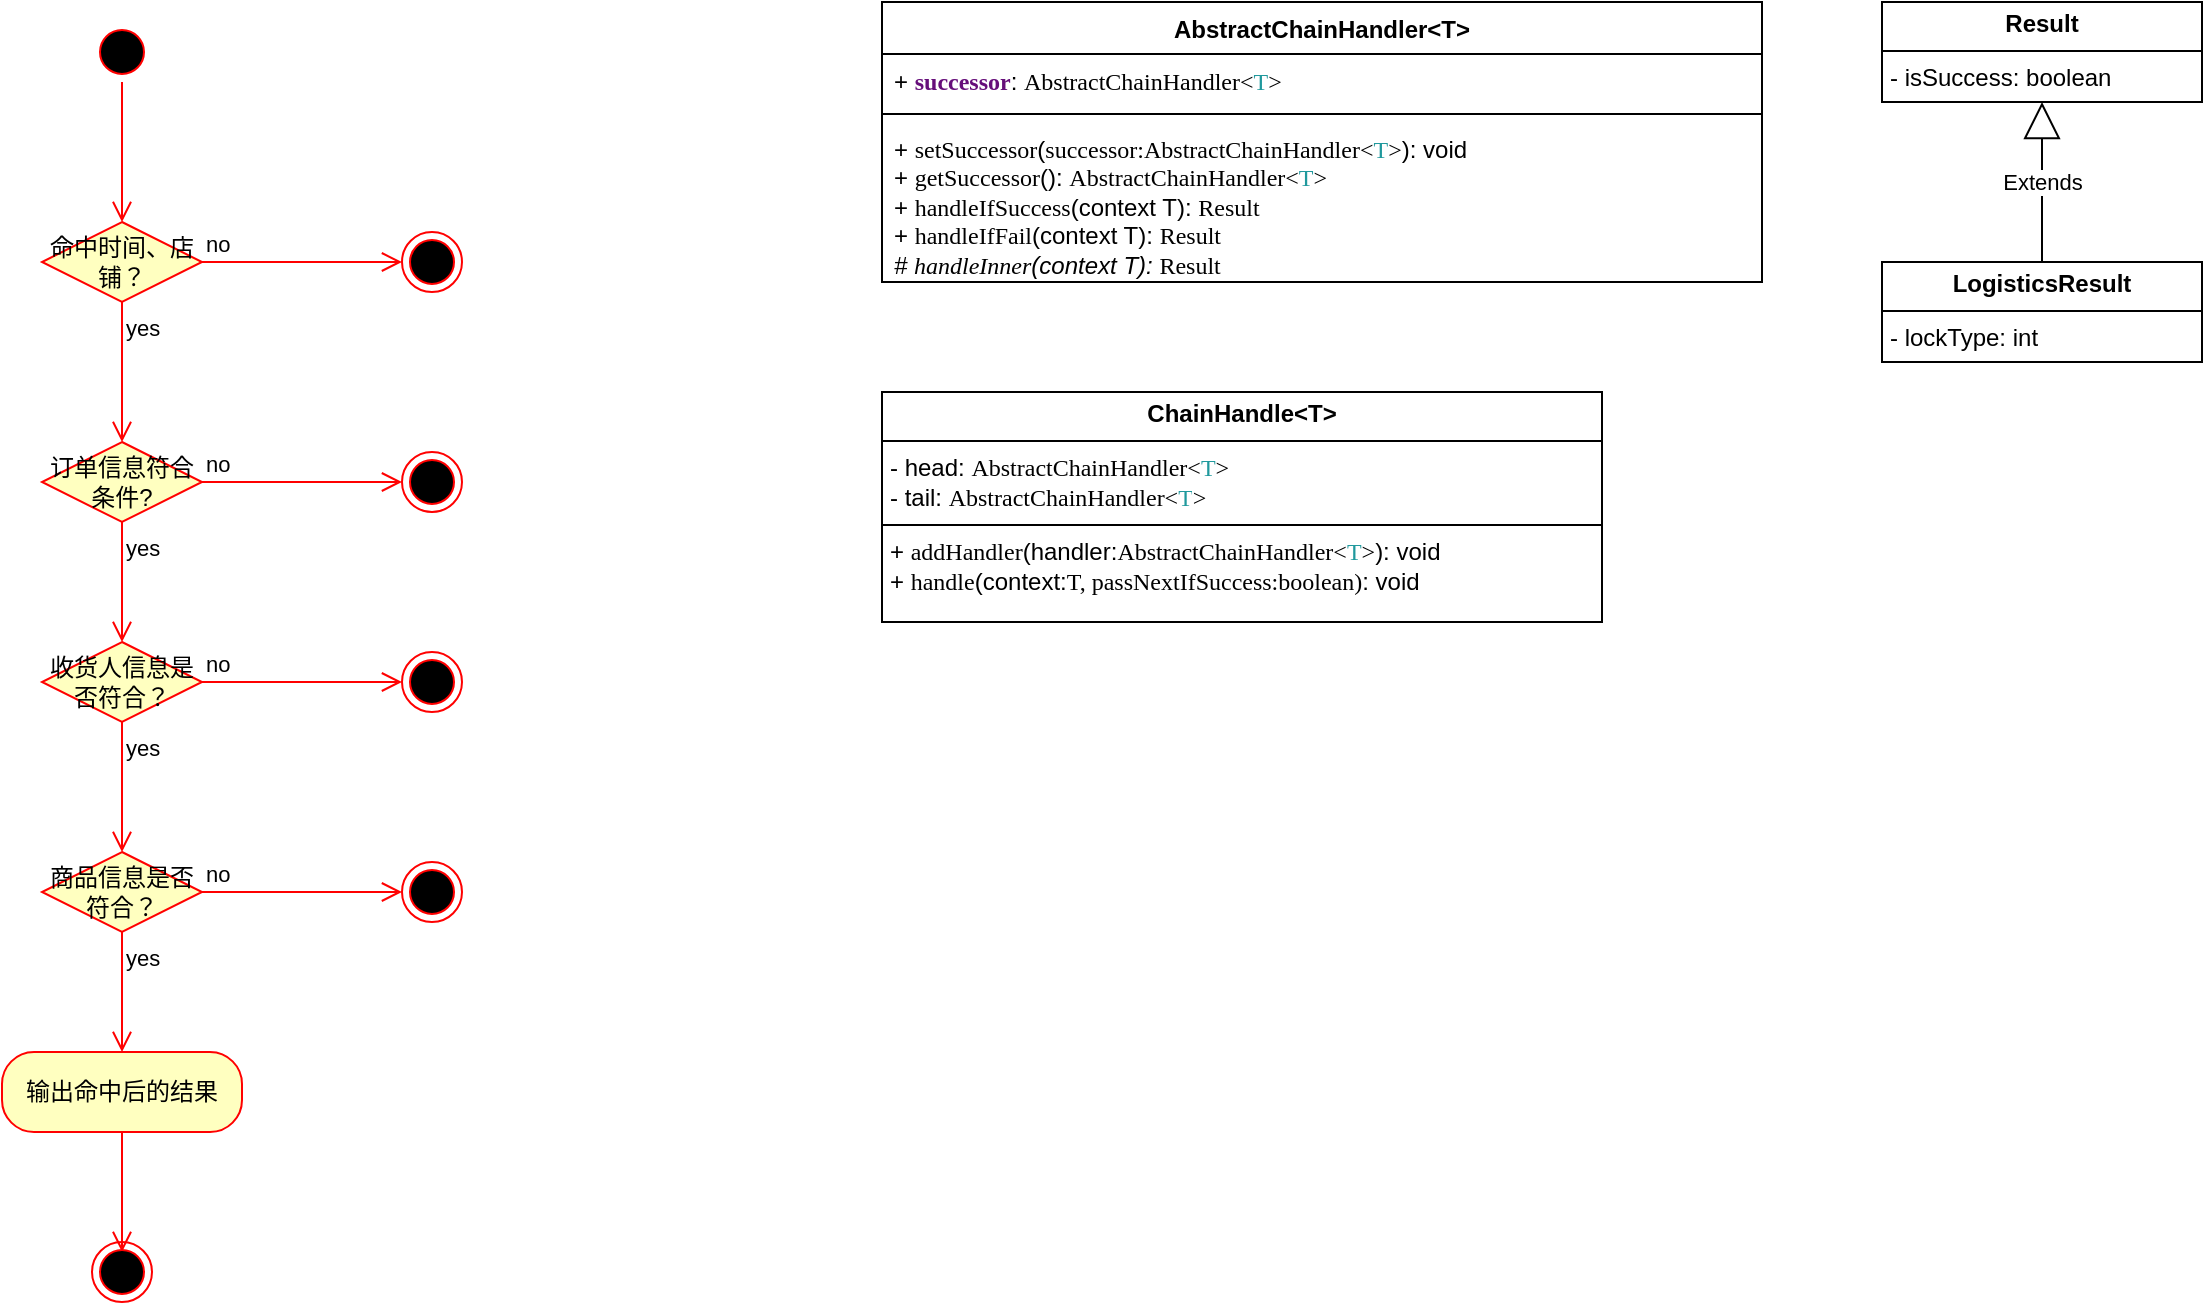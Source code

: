<mxfile version="24.4.13" type="github">
  <diagram name="第 1 页" id="Sc-aIbsoR985SgzVdLsM">
    <mxGraphModel dx="954" dy="579" grid="1" gridSize="10" guides="1" tooltips="1" connect="1" arrows="1" fold="1" page="1" pageScale="1" pageWidth="827" pageHeight="1169" math="0" shadow="0">
      <root>
        <mxCell id="0" />
        <mxCell id="1" parent="0" />
        <mxCell id="xKwDkKaY8YSx_MqXHMU7-4" value="" style="ellipse;html=1;shape=startState;fillColor=#000000;strokeColor=#ff0000;" vertex="1" parent="1">
          <mxGeometry x="105" y="70" width="30" height="30" as="geometry" />
        </mxCell>
        <mxCell id="xKwDkKaY8YSx_MqXHMU7-5" value="" style="edgeStyle=orthogonalEdgeStyle;html=1;verticalAlign=bottom;endArrow=open;endSize=8;strokeColor=#ff0000;rounded=0;entryX=0.5;entryY=0;entryDx=0;entryDy=0;" edge="1" source="xKwDkKaY8YSx_MqXHMU7-4" parent="1" target="xKwDkKaY8YSx_MqXHMU7-8">
          <mxGeometry relative="1" as="geometry">
            <mxPoint x="125" y="160" as="targetPoint" />
          </mxGeometry>
        </mxCell>
        <mxCell id="xKwDkKaY8YSx_MqXHMU7-8" value="命中时间、店铺？" style="rhombus;whiteSpace=wrap;html=1;fontColor=#000000;fillColor=#ffffc0;strokeColor=#ff0000;" vertex="1" parent="1">
          <mxGeometry x="80" y="170" width="80" height="40" as="geometry" />
        </mxCell>
        <mxCell id="xKwDkKaY8YSx_MqXHMU7-9" value="no" style="edgeStyle=orthogonalEdgeStyle;html=1;align=left;verticalAlign=bottom;endArrow=open;endSize=8;strokeColor=#ff0000;rounded=0;entryX=0;entryY=0.5;entryDx=0;entryDy=0;" edge="1" source="xKwDkKaY8YSx_MqXHMU7-8" parent="1" target="xKwDkKaY8YSx_MqXHMU7-25">
          <mxGeometry x="-1" relative="1" as="geometry">
            <mxPoint x="260" y="190" as="targetPoint" />
          </mxGeometry>
        </mxCell>
        <mxCell id="xKwDkKaY8YSx_MqXHMU7-10" value="yes" style="edgeStyle=orthogonalEdgeStyle;html=1;align=left;verticalAlign=top;endArrow=open;endSize=8;strokeColor=#ff0000;rounded=0;entryX=0.5;entryY=0;entryDx=0;entryDy=0;" edge="1" source="xKwDkKaY8YSx_MqXHMU7-8" parent="1" target="xKwDkKaY8YSx_MqXHMU7-11">
          <mxGeometry x="-1" relative="1" as="geometry">
            <mxPoint x="120" y="270" as="targetPoint" />
          </mxGeometry>
        </mxCell>
        <mxCell id="xKwDkKaY8YSx_MqXHMU7-11" value="订单信息符合条件?" style="rhombus;whiteSpace=wrap;html=1;fontColor=#000000;fillColor=#ffffc0;strokeColor=#ff0000;" vertex="1" parent="1">
          <mxGeometry x="80" y="280" width="80" height="40" as="geometry" />
        </mxCell>
        <mxCell id="xKwDkKaY8YSx_MqXHMU7-12" value="no" style="edgeStyle=orthogonalEdgeStyle;html=1;align=left;verticalAlign=bottom;endArrow=open;endSize=8;strokeColor=#ff0000;rounded=0;" edge="1" source="xKwDkKaY8YSx_MqXHMU7-11" parent="1">
          <mxGeometry x="-1" relative="1" as="geometry">
            <mxPoint x="260" y="300" as="targetPoint" />
          </mxGeometry>
        </mxCell>
        <mxCell id="xKwDkKaY8YSx_MqXHMU7-13" value="yes" style="edgeStyle=orthogonalEdgeStyle;html=1;align=left;verticalAlign=top;endArrow=open;endSize=8;strokeColor=#ff0000;rounded=0;" edge="1" source="xKwDkKaY8YSx_MqXHMU7-11" parent="1">
          <mxGeometry x="-1" relative="1" as="geometry">
            <mxPoint x="120" y="380" as="targetPoint" />
          </mxGeometry>
        </mxCell>
        <mxCell id="xKwDkKaY8YSx_MqXHMU7-16" value="收货人信息是否符合？" style="rhombus;whiteSpace=wrap;html=1;fontColor=#000000;fillColor=#ffffc0;strokeColor=#ff0000;" vertex="1" parent="1">
          <mxGeometry x="80" y="380" width="80" height="40" as="geometry" />
        </mxCell>
        <mxCell id="xKwDkKaY8YSx_MqXHMU7-17" value="no" style="edgeStyle=orthogonalEdgeStyle;html=1;align=left;verticalAlign=bottom;endArrow=open;endSize=8;strokeColor=#ff0000;rounded=0;" edge="1" source="xKwDkKaY8YSx_MqXHMU7-16" parent="1">
          <mxGeometry x="-1" relative="1" as="geometry">
            <mxPoint x="260" y="400" as="targetPoint" />
          </mxGeometry>
        </mxCell>
        <mxCell id="xKwDkKaY8YSx_MqXHMU7-18" value="yes" style="edgeStyle=orthogonalEdgeStyle;html=1;align=left;verticalAlign=top;endArrow=open;endSize=8;strokeColor=#ff0000;rounded=0;entryX=0.5;entryY=0;entryDx=0;entryDy=0;" edge="1" source="xKwDkKaY8YSx_MqXHMU7-16" parent="1" target="xKwDkKaY8YSx_MqXHMU7-19">
          <mxGeometry x="-1" relative="1" as="geometry">
            <mxPoint x="120" y="480" as="targetPoint" />
          </mxGeometry>
        </mxCell>
        <mxCell id="xKwDkKaY8YSx_MqXHMU7-19" value="商品信息是否符合？" style="rhombus;whiteSpace=wrap;html=1;fontColor=#000000;fillColor=#ffffc0;strokeColor=#ff0000;" vertex="1" parent="1">
          <mxGeometry x="80" y="485" width="80" height="40" as="geometry" />
        </mxCell>
        <mxCell id="xKwDkKaY8YSx_MqXHMU7-20" value="no" style="edgeStyle=orthogonalEdgeStyle;html=1;align=left;verticalAlign=bottom;endArrow=open;endSize=8;strokeColor=#ff0000;rounded=0;" edge="1" source="xKwDkKaY8YSx_MqXHMU7-19" parent="1">
          <mxGeometry x="-1" relative="1" as="geometry">
            <mxPoint x="260" y="505" as="targetPoint" />
          </mxGeometry>
        </mxCell>
        <mxCell id="xKwDkKaY8YSx_MqXHMU7-21" value="yes" style="edgeStyle=orthogonalEdgeStyle;html=1;align=left;verticalAlign=top;endArrow=open;endSize=8;strokeColor=#ff0000;rounded=0;" edge="1" source="xKwDkKaY8YSx_MqXHMU7-19" parent="1">
          <mxGeometry x="-1" relative="1" as="geometry">
            <mxPoint x="120" y="585" as="targetPoint" />
          </mxGeometry>
        </mxCell>
        <mxCell id="xKwDkKaY8YSx_MqXHMU7-22" value="输出命中后的结果" style="rounded=1;whiteSpace=wrap;html=1;arcSize=40;fontColor=#000000;fillColor=#ffffc0;strokeColor=#ff0000;" vertex="1" parent="1">
          <mxGeometry x="60" y="585" width="120" height="40" as="geometry" />
        </mxCell>
        <mxCell id="xKwDkKaY8YSx_MqXHMU7-23" value="" style="edgeStyle=orthogonalEdgeStyle;html=1;verticalAlign=bottom;endArrow=open;endSize=8;strokeColor=#ff0000;rounded=0;" edge="1" source="xKwDkKaY8YSx_MqXHMU7-22" parent="1">
          <mxGeometry relative="1" as="geometry">
            <mxPoint x="120" y="685" as="targetPoint" />
          </mxGeometry>
        </mxCell>
        <mxCell id="xKwDkKaY8YSx_MqXHMU7-24" value="" style="ellipse;html=1;shape=endState;fillColor=#000000;strokeColor=#ff0000;" vertex="1" parent="1">
          <mxGeometry x="105" y="680" width="30" height="30" as="geometry" />
        </mxCell>
        <mxCell id="xKwDkKaY8YSx_MqXHMU7-25" value="" style="ellipse;html=1;shape=endState;fillColor=#000000;strokeColor=#ff0000;" vertex="1" parent="1">
          <mxGeometry x="260" y="175" width="30" height="30" as="geometry" />
        </mxCell>
        <mxCell id="xKwDkKaY8YSx_MqXHMU7-26" value="" style="ellipse;html=1;shape=endState;fillColor=#000000;strokeColor=#ff0000;" vertex="1" parent="1">
          <mxGeometry x="260" y="285" width="30" height="30" as="geometry" />
        </mxCell>
        <mxCell id="xKwDkKaY8YSx_MqXHMU7-27" value="" style="ellipse;html=1;shape=endState;fillColor=#000000;strokeColor=#ff0000;" vertex="1" parent="1">
          <mxGeometry x="260" y="385" width="30" height="30" as="geometry" />
        </mxCell>
        <mxCell id="xKwDkKaY8YSx_MqXHMU7-28" value="" style="ellipse;html=1;shape=endState;fillColor=#000000;strokeColor=#ff0000;" vertex="1" parent="1">
          <mxGeometry x="260" y="490" width="30" height="30" as="geometry" />
        </mxCell>
        <mxCell id="xKwDkKaY8YSx_MqXHMU7-29" value="AbstractChainHandler&amp;lt;T&amp;gt;" style="swimlane;fontStyle=1;align=center;verticalAlign=top;childLayout=stackLayout;horizontal=1;startSize=26;horizontalStack=0;resizeParent=1;resizeParentMax=0;resizeLast=0;collapsible=1;marginBottom=0;whiteSpace=wrap;html=1;" vertex="1" parent="1">
          <mxGeometry x="500" y="60" width="440" height="140" as="geometry" />
        </mxCell>
        <mxCell id="xKwDkKaY8YSx_MqXHMU7-30" value="+&amp;nbsp;&lt;span style=&quot;color: rgb(102, 14, 122); font-weight: bold; background-color: rgb(255, 255, 255); font-family: Menlo; font-size: 9pt;&quot;&gt;successor&lt;/span&gt;&lt;span style=&quot;background-color: initial;&quot;&gt;:&amp;nbsp;&lt;/span&gt;&lt;span style=&quot;background-color: rgb(255, 255, 255); font-family: Menlo; font-size: 9pt;&quot;&gt;AbstractChainHandler&amp;lt;&lt;/span&gt;&lt;span style=&quot;font-family: Menlo; font-size: 9pt; color: rgb(32, 153, 157);&quot;&gt;T&lt;/span&gt;&lt;span style=&quot;background-color: rgb(255, 255, 255); font-family: Menlo; font-size: 9pt;&quot;&gt;&amp;gt;&lt;/span&gt;" style="text;strokeColor=none;fillColor=none;align=left;verticalAlign=top;spacingLeft=4;spacingRight=4;overflow=hidden;rotatable=0;points=[[0,0.5],[1,0.5]];portConstraint=eastwest;whiteSpace=wrap;html=1;" vertex="1" parent="xKwDkKaY8YSx_MqXHMU7-29">
          <mxGeometry y="26" width="440" height="26" as="geometry" />
        </mxCell>
        <mxCell id="xKwDkKaY8YSx_MqXHMU7-31" value="" style="line;strokeWidth=1;fillColor=none;align=left;verticalAlign=middle;spacingTop=-1;spacingLeft=3;spacingRight=3;rotatable=0;labelPosition=right;points=[];portConstraint=eastwest;strokeColor=inherit;" vertex="1" parent="xKwDkKaY8YSx_MqXHMU7-29">
          <mxGeometry y="52" width="440" height="8" as="geometry" />
        </mxCell>
        <mxCell id="xKwDkKaY8YSx_MqXHMU7-32" value="+&amp;nbsp;&lt;span style=&quot;background-color: rgb(255, 255, 255); font-family: Menlo; font-size: 9pt;&quot;&gt;setSuccessor&lt;/span&gt;&lt;span style=&quot;background-color: initial;&quot;&gt;(&lt;/span&gt;&lt;span style=&quot;background-color: rgb(255, 255, 255); font-family: Menlo; font-size: 9pt;&quot;&gt;successor:&lt;/span&gt;&lt;span style=&quot;font-size: 9pt; background-color: rgb(255, 255, 255); font-family: Menlo;&quot;&gt;AbstractChainHandler&amp;lt;&lt;/span&gt;&lt;span style=&quot;background-color: initial; font-size: 9pt; font-family: Menlo; color: rgb(32, 153, 157);&quot;&gt;T&lt;/span&gt;&lt;span style=&quot;font-size: 9pt; background-color: rgb(255, 255, 255); font-family: Menlo;&quot;&gt;&amp;gt;&lt;/span&gt;&lt;span style=&quot;background-color: initial;&quot;&gt;): void&lt;/span&gt;&lt;div&gt;+&amp;nbsp;&lt;span style=&quot;background-color: rgb(255, 255, 255); font-family: Menlo; font-size: 9pt;&quot;&gt;getSuccessor&lt;/span&gt;&lt;span style=&quot;background-color: initial;&quot;&gt;(&lt;/span&gt;&lt;span style=&quot;background-color: initial;&quot;&gt;):&amp;nbsp;&lt;/span&gt;&lt;span style=&quot;background-color: rgb(255, 255, 255); font-family: Menlo; font-size: 9pt;&quot;&gt;AbstractChainHandler&amp;lt;&lt;/span&gt;&lt;span style=&quot;font-family: Menlo; font-size: 9pt; color: rgb(32, 153, 157);&quot;&gt;T&lt;/span&gt;&lt;span style=&quot;background-color: rgb(255, 255, 255); font-family: Menlo; font-size: 9pt;&quot;&gt;&amp;gt;&lt;/span&gt;&lt;br&gt;&lt;/div&gt;&lt;div&gt;+&amp;nbsp;&lt;span style=&quot;background-color: rgb(255, 255, 255); font-family: Menlo; font-size: 9pt;&quot;&gt;handleIfSuccess&lt;/span&gt;&lt;span style=&quot;background-color: initial;&quot;&gt;(context T&lt;/span&gt;&lt;span style=&quot;background-color: initial;&quot;&gt;): &lt;/span&gt;&lt;font face=&quot;Menlo&quot;&gt;&lt;span style=&quot;background-color: rgb(255, 255, 255);&quot;&gt;Result&lt;/span&gt;&lt;/font&gt;&lt;br&gt;&lt;/div&gt;&lt;div&gt;+&amp;nbsp;&lt;span style=&quot;font-size: 9pt; background-color: rgb(255, 255, 255); font-family: Menlo;&quot;&gt;handleIfFail&lt;/span&gt;&lt;span style=&quot;background-color: initial;&quot;&gt;(context T&lt;/span&gt;&lt;span style=&quot;background-color: initial;&quot;&gt;):&amp;nbsp;&lt;/span&gt;&lt;font face=&quot;Menlo&quot;&gt;&lt;span style=&quot;background-color: rgb(255, 255, 255);&quot;&gt;Result&lt;/span&gt;&lt;/font&gt;&lt;font face=&quot;Menlo&quot;&gt;&lt;span style=&quot;background-color: rgb(255, 255, 255);&quot;&gt;&lt;br&gt;&lt;/span&gt;&lt;/font&gt;&lt;/div&gt;&lt;div&gt;&lt;i&gt;#&amp;nbsp;&lt;span style=&quot;background-color: rgb(255, 255, 255); font-family: Menlo; font-size: 9pt;&quot;&gt;handleInner&lt;/span&gt;&lt;span style=&quot;background-color: initial;&quot;&gt;&lt;span style=&quot;background-color: initial;&quot;&gt;(context T&lt;/span&gt;&lt;span style=&quot;background-color: initial;&quot;&gt;):&amp;nbsp;&lt;/span&gt;&lt;/span&gt;&lt;/i&gt;&lt;span style=&quot;background-color: rgb(255, 255, 255); font-family: Menlo;&quot;&gt;Result&lt;/span&gt;&lt;br&gt;&lt;/div&gt;" style="text;strokeColor=none;fillColor=none;align=left;verticalAlign=top;spacingLeft=4;spacingRight=4;overflow=hidden;rotatable=0;points=[[0,0.5],[1,0.5]];portConstraint=eastwest;whiteSpace=wrap;html=1;" vertex="1" parent="xKwDkKaY8YSx_MqXHMU7-29">
          <mxGeometry y="60" width="440" height="80" as="geometry" />
        </mxCell>
        <mxCell id="xKwDkKaY8YSx_MqXHMU7-37" value="&lt;p style=&quot;margin:0px;margin-top:4px;text-align:center;&quot;&gt;&lt;b&gt;Result&lt;/b&gt;&lt;/p&gt;&lt;hr size=&quot;1&quot; style=&quot;border-style:solid;&quot;&gt;&lt;p style=&quot;margin:0px;margin-left:4px;&quot;&gt;- isSuccess: boolean&lt;/p&gt;" style="verticalAlign=top;align=left;overflow=fill;html=1;whiteSpace=wrap;" vertex="1" parent="1">
          <mxGeometry x="1000" y="60" width="160" height="50" as="geometry" />
        </mxCell>
        <mxCell id="xKwDkKaY8YSx_MqXHMU7-38" value="&lt;p style=&quot;margin:0px;margin-top:4px;text-align:center;&quot;&gt;&lt;b&gt;LogisticsResult&lt;/b&gt;&lt;/p&gt;&lt;hr size=&quot;1&quot; style=&quot;border-style:solid;&quot;&gt;&lt;p style=&quot;margin:0px;margin-left:4px;&quot;&gt;- lockType: int&lt;/p&gt;" style="verticalAlign=top;align=left;overflow=fill;html=1;whiteSpace=wrap;" vertex="1" parent="1">
          <mxGeometry x="1000" y="190" width="160" height="50" as="geometry" />
        </mxCell>
        <mxCell id="xKwDkKaY8YSx_MqXHMU7-39" value="Extends" style="endArrow=block;endSize=16;endFill=0;html=1;rounded=0;" edge="1" parent="1" source="xKwDkKaY8YSx_MqXHMU7-38" target="xKwDkKaY8YSx_MqXHMU7-37">
          <mxGeometry width="160" relative="1" as="geometry">
            <mxPoint x="810" y="320" as="sourcePoint" />
            <mxPoint x="970" y="320" as="targetPoint" />
          </mxGeometry>
        </mxCell>
        <mxCell id="xKwDkKaY8YSx_MqXHMU7-41" value="&lt;p style=&quot;margin:0px;margin-top:4px;text-align:center;&quot;&gt;&lt;b&gt;ChainHandle&amp;lt;T&amp;gt;&lt;/b&gt;&lt;br&gt;&lt;/p&gt;&lt;hr size=&quot;1&quot; style=&quot;border-style:solid;&quot;&gt;&lt;p style=&quot;margin:0px;margin-left:4px;&quot;&gt;- head:&amp;nbsp;&lt;span style=&quot;background-color: rgb(255, 255, 255); font-family: Menlo; font-size: 9pt;&quot;&gt;AbstractChainHandler&amp;lt;&lt;/span&gt;&lt;span style=&quot;font-family: Menlo; font-size: 9pt; color: rgb(32, 153, 157);&quot;&gt;T&lt;/span&gt;&lt;span style=&quot;background-color: rgb(255, 255, 255); font-family: Menlo; font-size: 9pt;&quot;&gt;&amp;gt;&lt;/span&gt;&lt;/p&gt;&lt;p style=&quot;margin:0px;margin-left:4px;&quot;&gt;- tail:&amp;nbsp;&lt;span style=&quot;font-size: 9pt; background-color: rgb(255, 255, 255); font-family: Menlo;&quot;&gt;AbstractChainHandler&amp;lt;&lt;/span&gt;&lt;span style=&quot;font-size: 9pt; font-family: Menlo; color: rgb(32, 153, 157);&quot;&gt;T&lt;/span&gt;&lt;span style=&quot;font-size: 9pt; background-color: rgb(255, 255, 255); font-family: Menlo;&quot;&gt;&amp;gt;&lt;/span&gt;&lt;span style=&quot;background-color: rgb(255, 255, 255); font-family: Menlo; font-size: 9pt;&quot;&gt;&lt;br&gt;&lt;/span&gt;&lt;/p&gt;&lt;hr size=&quot;1&quot; style=&quot;border-style:solid;&quot;&gt;&lt;p style=&quot;margin:0px;margin-left:4px;&quot;&gt;+&amp;nbsp;&lt;span style=&quot;background-color: rgb(255, 255, 255); font-family: Menlo; font-size: 9pt;&quot;&gt;addHandler&lt;/span&gt;&lt;span style=&quot;background-color: initial;&quot;&gt;(handler:&lt;/span&gt;&lt;span style=&quot;background-color: rgb(255, 255, 255); font-family: Menlo; font-size: 9pt;&quot;&gt;AbstractChainHandler&amp;lt;&lt;/span&gt;&lt;span style=&quot;font-family: Menlo; font-size: 9pt; color: rgb(32, 153, 157);&quot;&gt;T&lt;/span&gt;&lt;span style=&quot;background-color: rgb(255, 255, 255); font-family: Menlo; font-size: 9pt;&quot;&gt;&amp;gt;&lt;/span&gt;&lt;span style=&quot;background-color: initial;&quot;&gt;): void&lt;/span&gt;&lt;/p&gt;&lt;p style=&quot;margin:0px;margin-left:4px;&quot;&gt;+&amp;nbsp;&lt;span style=&quot;background-color: rgb(255, 255, 255); font-family: Menlo; font-size: 9pt;&quot;&gt;handle&lt;/span&gt;&lt;span style=&quot;background-color: initial;&quot;&gt;(context:&lt;/span&gt;&lt;font face=&quot;Menlo&quot;&gt;&lt;span style=&quot;background-color: rgb(255, 255, 255);&quot;&gt;T,&amp;nbsp;&lt;/span&gt;&lt;/font&gt;&lt;span style=&quot;background-color: rgb(255, 255, 255); font-family: Menlo; font-size: 9pt;&quot;&gt;passNextIfSuccess:boolean&lt;/span&gt;&lt;font style=&quot;background-color: initial;&quot; face=&quot;Menlo&quot;&gt;&lt;span style=&quot;background-color: rgb(255, 255, 255);&quot;&gt;)&lt;/span&gt;&lt;/font&gt;&lt;span style=&quot;background-color: initial;&quot;&gt;: void&lt;/span&gt;&lt;/p&gt;" style="verticalAlign=top;align=left;overflow=fill;html=1;whiteSpace=wrap;" vertex="1" parent="1">
          <mxGeometry x="500" y="255" width="360" height="115" as="geometry" />
        </mxCell>
      </root>
    </mxGraphModel>
  </diagram>
</mxfile>
